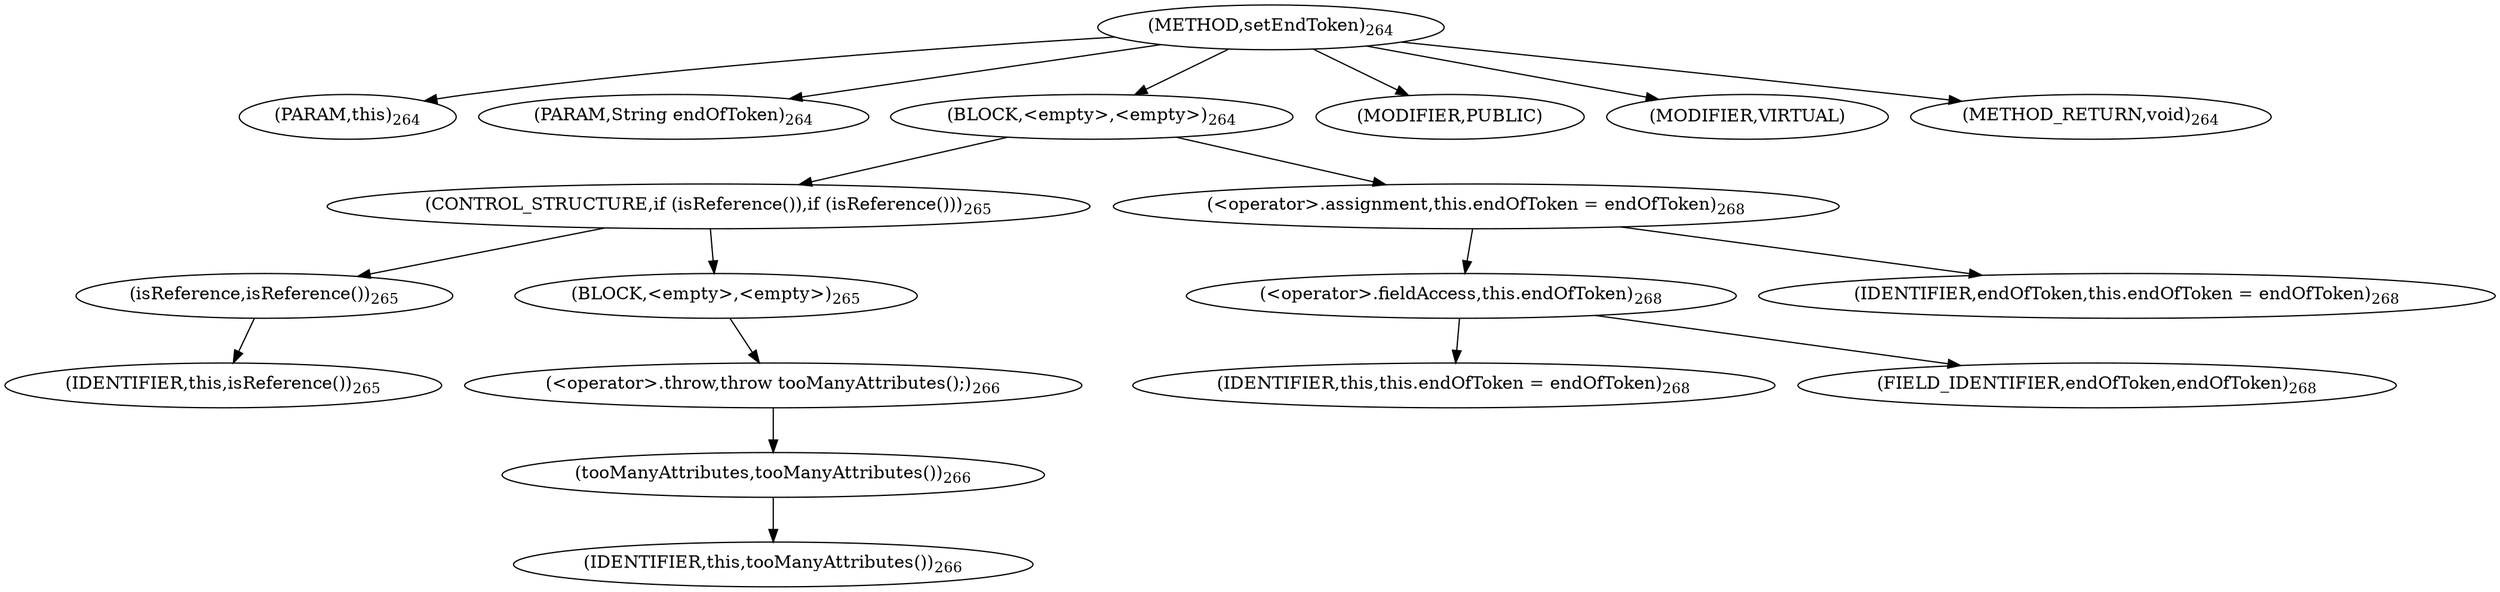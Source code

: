 digraph "setEndToken" {  
"387" [label = <(METHOD,setEndToken)<SUB>264</SUB>> ]
"66" [label = <(PARAM,this)<SUB>264</SUB>> ]
"388" [label = <(PARAM,String endOfToken)<SUB>264</SUB>> ]
"389" [label = <(BLOCK,&lt;empty&gt;,&lt;empty&gt;)<SUB>264</SUB>> ]
"390" [label = <(CONTROL_STRUCTURE,if (isReference()),if (isReference()))<SUB>265</SUB>> ]
"391" [label = <(isReference,isReference())<SUB>265</SUB>> ]
"65" [label = <(IDENTIFIER,this,isReference())<SUB>265</SUB>> ]
"392" [label = <(BLOCK,&lt;empty&gt;,&lt;empty&gt;)<SUB>265</SUB>> ]
"393" [label = <(&lt;operator&gt;.throw,throw tooManyAttributes();)<SUB>266</SUB>> ]
"394" [label = <(tooManyAttributes,tooManyAttributes())<SUB>266</SUB>> ]
"67" [label = <(IDENTIFIER,this,tooManyAttributes())<SUB>266</SUB>> ]
"395" [label = <(&lt;operator&gt;.assignment,this.endOfToken = endOfToken)<SUB>268</SUB>> ]
"396" [label = <(&lt;operator&gt;.fieldAccess,this.endOfToken)<SUB>268</SUB>> ]
"68" [label = <(IDENTIFIER,this,this.endOfToken = endOfToken)<SUB>268</SUB>> ]
"397" [label = <(FIELD_IDENTIFIER,endOfToken,endOfToken)<SUB>268</SUB>> ]
"398" [label = <(IDENTIFIER,endOfToken,this.endOfToken = endOfToken)<SUB>268</SUB>> ]
"399" [label = <(MODIFIER,PUBLIC)> ]
"400" [label = <(MODIFIER,VIRTUAL)> ]
"401" [label = <(METHOD_RETURN,void)<SUB>264</SUB>> ]
  "387" -> "66" 
  "387" -> "388" 
  "387" -> "389" 
  "387" -> "399" 
  "387" -> "400" 
  "387" -> "401" 
  "389" -> "390" 
  "389" -> "395" 
  "390" -> "391" 
  "390" -> "392" 
  "391" -> "65" 
  "392" -> "393" 
  "393" -> "394" 
  "394" -> "67" 
  "395" -> "396" 
  "395" -> "398" 
  "396" -> "68" 
  "396" -> "397" 
}
